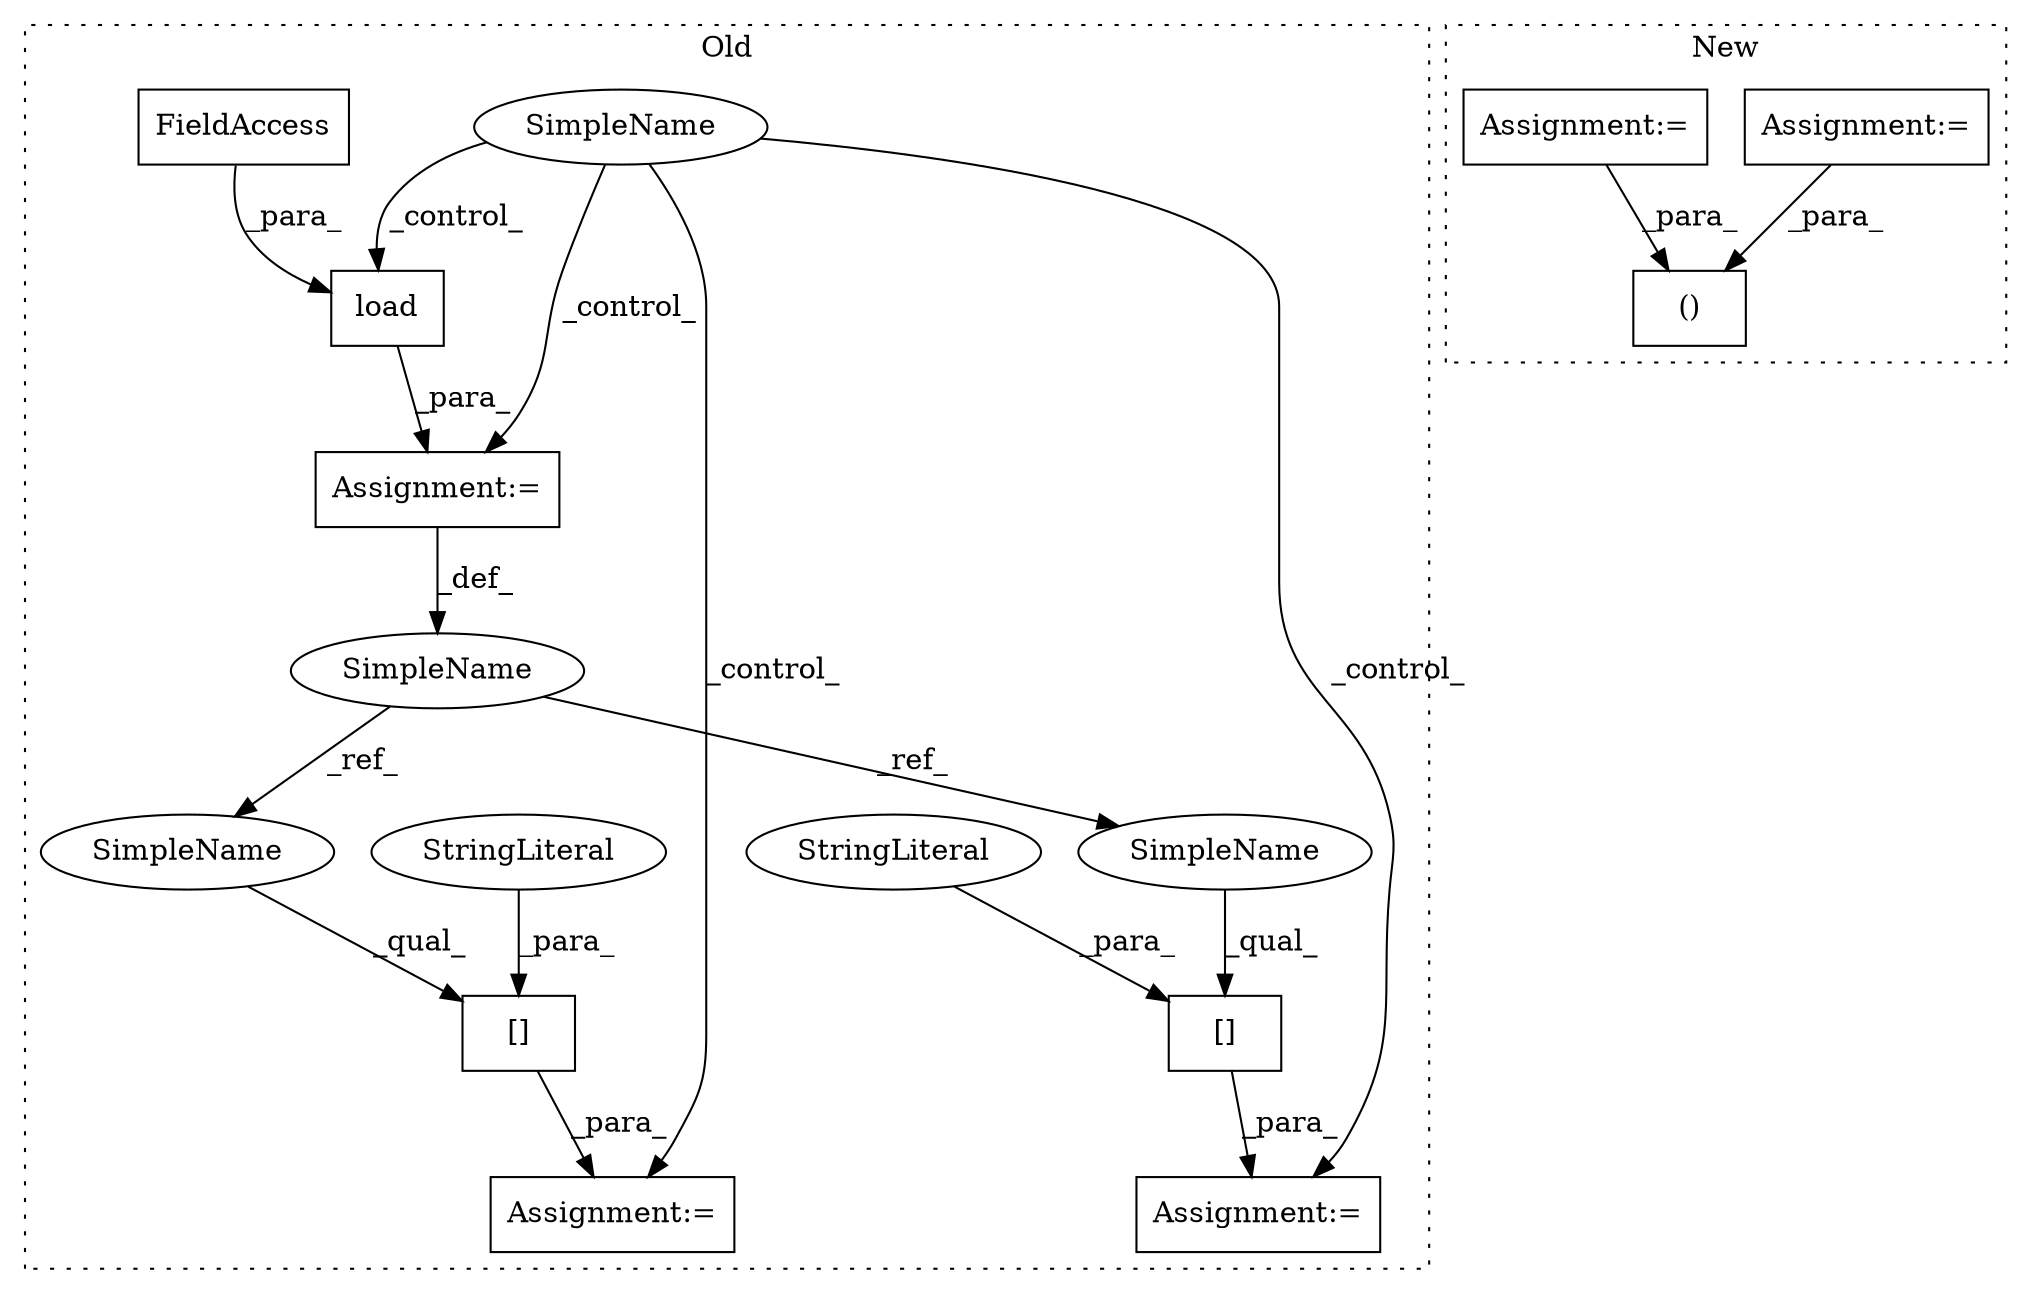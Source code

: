 digraph G {
subgraph cluster0 {
1 [label="load" a="32" s="5483,5516" l="5,1" shape="box"];
3 [label="Assignment:=" a="7" s="5531" l="1" shape="box"];
4 [label="Assignment:=" a="7" s="5474" l="1" shape="box"];
5 [label="Assignment:=" a="7" s="5583" l="1" shape="box"];
6 [label="[]" a="2" s="5532,5566" l="4,1" shape="box"];
7 [label="StringLiteral" a="45" s="5536" l="30" shape="ellipse"];
8 [label="[]" a="2" s="5584,5618" l="4,1" shape="box"];
9 [label="StringLiteral" a="45" s="5588" l="30" shape="ellipse"];
10 [label="SimpleName" a="42" s="5471" l="3" shape="ellipse"];
11 [label="SimpleName" a="42" s="" l="" shape="ellipse"];
12 [label="FieldAccess" a="22" s="5492" l="24" shape="box"];
15 [label="SimpleName" a="42" s="5584" l="3" shape="ellipse"];
16 [label="SimpleName" a="42" s="5532" l="3" shape="ellipse"];
label = "Old";
style="dotted";
}
subgraph cluster1 {
2 [label="()" a="106" s="5510" l="36" shape="box"];
13 [label="Assignment:=" a="7" s="5460" l="1" shape="box"];
14 [label="Assignment:=" a="7" s="5355" l="1" shape="box"];
label = "New";
style="dotted";
}
1 -> 4 [label="_para_"];
4 -> 10 [label="_def_"];
6 -> 3 [label="_para_"];
7 -> 6 [label="_para_"];
8 -> 5 [label="_para_"];
9 -> 8 [label="_para_"];
10 -> 15 [label="_ref_"];
10 -> 16 [label="_ref_"];
11 -> 1 [label="_control_"];
11 -> 3 [label="_control_"];
11 -> 5 [label="_control_"];
11 -> 4 [label="_control_"];
12 -> 1 [label="_para_"];
13 -> 2 [label="_para_"];
14 -> 2 [label="_para_"];
15 -> 8 [label="_qual_"];
16 -> 6 [label="_qual_"];
}